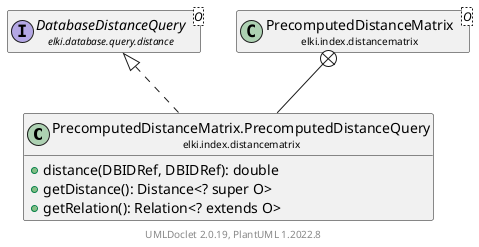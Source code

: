 @startuml
    remove .*\.(Instance|Par|Parameterizer|Factory)$
    set namespaceSeparator none
    hide empty fields
    hide empty methods

    class "<size:14>PrecomputedDistanceMatrix.PrecomputedDistanceQuery\n<size:10>elki.index.distancematrix" as elki.index.distancematrix.PrecomputedDistanceMatrix.PrecomputedDistanceQuery [[PrecomputedDistanceMatrix.PrecomputedDistanceQuery.html]] {
        +distance(DBIDRef, DBIDRef): double
        +getDistance(): Distance<? super O>
        +getRelation(): Relation<? extends O>
    }

    interface "<size:14>DatabaseDistanceQuery\n<size:10>elki.database.query.distance" as elki.database.query.distance.DatabaseDistanceQuery<O> [[../../database/query/distance/DatabaseDistanceQuery.html]]
    class "<size:14>PrecomputedDistanceMatrix\n<size:10>elki.index.distancematrix" as elki.index.distancematrix.PrecomputedDistanceMatrix<O> [[PrecomputedDistanceMatrix.html]]

    elki.database.query.distance.DatabaseDistanceQuery <|.. elki.index.distancematrix.PrecomputedDistanceMatrix.PrecomputedDistanceQuery
    elki.index.distancematrix.PrecomputedDistanceMatrix +-- elki.index.distancematrix.PrecomputedDistanceMatrix.PrecomputedDistanceQuery

    center footer UMLDoclet 2.0.19, PlantUML 1.2022.8
@enduml
